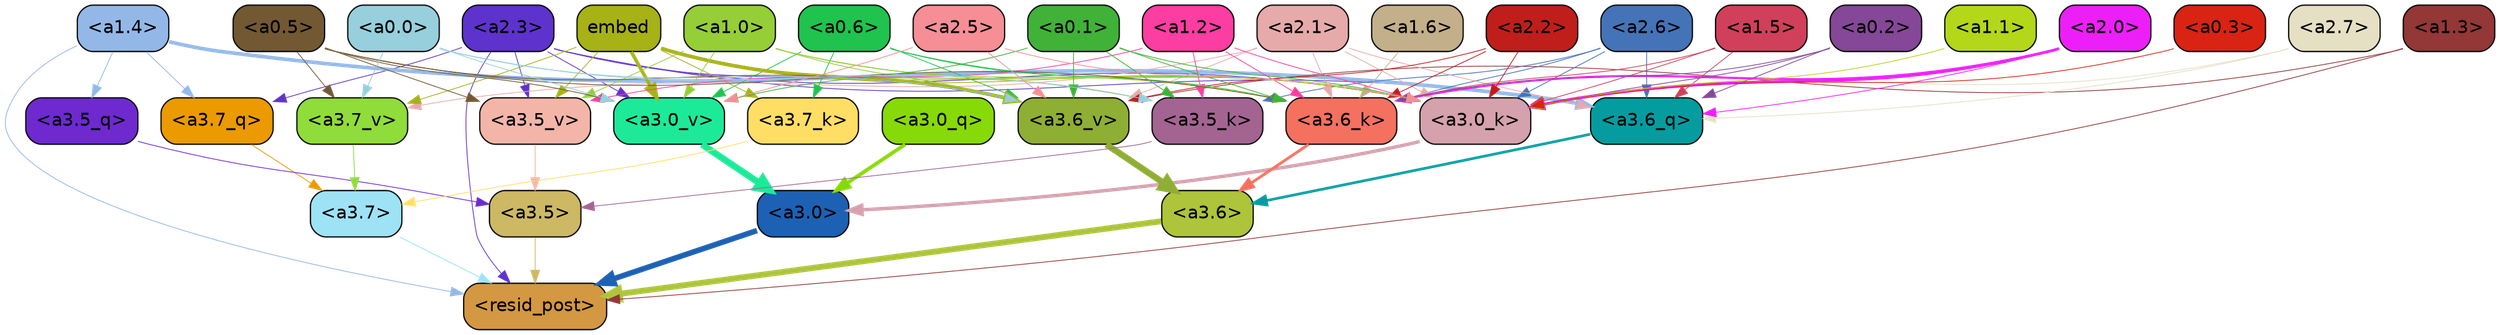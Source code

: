 strict digraph "" {
	graph [bgcolor=transparent,
		layout=dot,
		overlap=false,
		splines=true
	];
	"<a3.7>"	[color=black,
		fillcolor="#9ee2f6",
		fontname=Helvetica,
		shape=box,
		style="filled, rounded"];
	"<resid_post>"	[color=black,
		fillcolor="#d39841",
		fontname=Helvetica,
		shape=box,
		style="filled, rounded"];
	"<a3.7>" -> "<resid_post>"	[color="#9ee2f6",
		penwidth=0.6239100098609924];
	"<a3.6>"	[color=black,
		fillcolor="#aec43a",
		fontname=Helvetica,
		shape=box,
		style="filled, rounded"];
	"<a3.6>" -> "<resid_post>"	[color="#aec43a",
		penwidth=4.569062113761902];
	"<a3.5>"	[color=black,
		fillcolor="#cdb864",
		fontname=Helvetica,
		shape=box,
		style="filled, rounded"];
	"<a3.5>" -> "<resid_post>"	[color="#cdb864",
		penwidth=0.6];
	"<a3.0>"	[color=black,
		fillcolor="#1c61b4",
		fontname=Helvetica,
		shape=box,
		style="filled, rounded"];
	"<a3.0>" -> "<resid_post>"	[color="#1c61b4",
		penwidth=4.283544182777405];
	"<a2.3>"	[color=black,
		fillcolor="#5e32cc",
		fontname=Helvetica,
		shape=box,
		style="filled, rounded"];
	"<a2.3>" -> "<resid_post>"	[color="#5e32cc",
		penwidth=0.6];
	"<a3.7_q>"	[color=black,
		fillcolor="#eb9a00",
		fontname=Helvetica,
		shape=box,
		style="filled, rounded"];
	"<a2.3>" -> "<a3.7_q>"	[color="#5e32cc",
		penwidth=0.6];
	"<a3.6_q>"	[color=black,
		fillcolor="#059ca0",
		fontname=Helvetica,
		shape=box,
		style="filled, rounded"];
	"<a2.3>" -> "<a3.6_q>"	[color="#5e32cc",
		penwidth=0.6];
	"<a3.0_k>"	[color=black,
		fillcolor="#d5a1ad",
		fontname=Helvetica,
		shape=box,
		style="filled, rounded"];
	"<a2.3>" -> "<a3.0_k>"	[color="#5e32cc",
		penwidth=0.6];
	"<a3.6_v>"	[color=black,
		fillcolor="#8fae34",
		fontname=Helvetica,
		shape=box,
		style="filled, rounded"];
	"<a2.3>" -> "<a3.6_v>"	[color="#5e32cc",
		penwidth=0.6];
	"<a3.5_v>"	[color=black,
		fillcolor="#f4b5a9",
		fontname=Helvetica,
		shape=box,
		style="filled, rounded"];
	"<a2.3>" -> "<a3.5_v>"	[color="#5e32cc",
		penwidth=0.6];
	"<a3.0_v>"	[color=black,
		fillcolor="#1dea99",
		fontname=Helvetica,
		shape=box,
		style="filled, rounded"];
	"<a2.3>" -> "<a3.0_v>"	[color="#5e32cc",
		penwidth=0.6];
	"<a1.4>"	[color=black,
		fillcolor="#93b8e8",
		fontname=Helvetica,
		shape=box,
		style="filled, rounded"];
	"<a1.4>" -> "<resid_post>"	[color="#93b8e8",
		penwidth=0.6];
	"<a1.4>" -> "<a3.7_q>"	[color="#93b8e8",
		penwidth=0.6];
	"<a1.4>" -> "<a3.6_q>"	[color="#93b8e8",
		penwidth=2.7934007048606873];
	"<a3.5_q>"	[color=black,
		fillcolor="#6e29cf",
		fontname=Helvetica,
		shape=box,
		style="filled, rounded"];
	"<a1.4>" -> "<a3.5_q>"	[color="#93b8e8",
		penwidth=0.6];
	"<a1.3>"	[color=black,
		fillcolor="#933737",
		fontname=Helvetica,
		shape=box,
		style="filled, rounded"];
	"<a1.3>" -> "<resid_post>"	[color="#933737",
		penwidth=0.6];
	"<a1.3>" -> "<a3.6_v>"	[color="#933737",
		penwidth=0.6];
	"<a3.7_q>" -> "<a3.7>"	[color="#eb9a00",
		penwidth=0.6];
	"<a3.6_q>" -> "<a3.6>"	[color="#059ca0",
		penwidth=2.0347584784030914];
	"<a3.5_q>" -> "<a3.5>"	[color="#6e29cf",
		penwidth=0.6];
	"<a3.0_q>"	[color=black,
		fillcolor="#88d908",
		fontname=Helvetica,
		shape=box,
		style="filled, rounded"];
	"<a3.0_q>" -> "<a3.0>"	[color="#88d908",
		penwidth=2.8635367155075073];
	"<a3.7_k>"	[color=black,
		fillcolor="#ffde66",
		fontname=Helvetica,
		shape=box,
		style="filled, rounded"];
	"<a3.7_k>" -> "<a3.7>"	[color="#ffde66",
		penwidth=0.6];
	"<a3.6_k>"	[color=black,
		fillcolor="#f47160",
		fontname=Helvetica,
		shape=box,
		style="filled, rounded"];
	"<a3.6_k>" -> "<a3.6>"	[color="#f47160",
		penwidth=2.1760786175727844];
	"<a3.5_k>"	[color=black,
		fillcolor="#a46492",
		fontname=Helvetica,
		shape=box,
		style="filled, rounded"];
	"<a3.5_k>" -> "<a3.5>"	[color="#a46492",
		penwidth=0.6];
	"<a3.0_k>" -> "<a3.0>"	[color="#d5a1ad",
		penwidth=2.632905662059784];
	"<a3.7_v>"	[color=black,
		fillcolor="#90dc3b",
		fontname=Helvetica,
		shape=box,
		style="filled, rounded"];
	"<a3.7_v>" -> "<a3.7>"	[color="#90dc3b",
		penwidth=0.6];
	"<a3.6_v>" -> "<a3.6>"	[color="#8fae34",
		penwidth=4.981305837631226];
	"<a3.5_v>" -> "<a3.5>"	[color="#f4b5a9",
		penwidth=0.6];
	"<a3.0_v>" -> "<a3.0>"	[color="#1dea99",
		penwidth=5.168330669403076];
	"<a2.7>"	[color=black,
		fillcolor="#e5e0c3",
		fontname=Helvetica,
		shape=box,
		style="filled, rounded"];
	"<a2.7>" -> "<a3.6_q>"	[color="#e5e0c3",
		penwidth=0.6];
	"<a2.7>" -> "<a3.0_k>"	[color="#e5e0c3",
		penwidth=0.6];
	"<a2.6>"	[color=black,
		fillcolor="#4573b7",
		fontname=Helvetica,
		shape=box,
		style="filled, rounded"];
	"<a2.6>" -> "<a3.6_q>"	[color="#4573b7",
		penwidth=0.6];
	"<a2.6>" -> "<a3.6_k>"	[color="#4573b7",
		penwidth=0.6];
	"<a2.6>" -> "<a3.5_k>"	[color="#4573b7",
		penwidth=0.6];
	"<a2.6>" -> "<a3.0_k>"	[color="#4573b7",
		penwidth=0.6];
	"<a2.1>"	[color=black,
		fillcolor="#e7aaab",
		fontname=Helvetica,
		shape=box,
		style="filled, rounded"];
	"<a2.1>" -> "<a3.6_q>"	[color="#e7aaab",
		penwidth=0.6];
	"<a2.1>" -> "<a3.6_k>"	[color="#e7aaab",
		penwidth=0.6];
	"<a2.1>" -> "<a3.0_k>"	[color="#e7aaab",
		penwidth=0.6];
	"<a2.1>" -> "<a3.7_v>"	[color="#e7aaab",
		penwidth=0.6];
	"<a2.1>" -> "<a3.6_v>"	[color="#e7aaab",
		penwidth=0.6];
	"<a2.0>"	[color=black,
		fillcolor="#ed1ff8",
		fontname=Helvetica,
		shape=box,
		style="filled, rounded"];
	"<a2.0>" -> "<a3.6_q>"	[color="#ed1ff8",
		penwidth=0.6];
	"<a2.0>" -> "<a3.6_k>"	[color="#ed1ff8",
		penwidth=1.6382827460765839];
	"<a2.0>" -> "<a3.0_k>"	[color="#ed1ff8",
		penwidth=2.161143198609352];
	"<a1.5>"	[color=black,
		fillcolor="#d0405a",
		fontname=Helvetica,
		shape=box,
		style="filled, rounded"];
	"<a1.5>" -> "<a3.6_q>"	[color="#d0405a",
		penwidth=0.6];
	"<a1.5>" -> "<a3.6_k>"	[color="#d0405a",
		penwidth=0.6];
	"<a1.5>" -> "<a3.0_k>"	[color="#d0405a",
		penwidth=0.6];
	"<a0.2>"	[color=black,
		fillcolor="#854797",
		fontname=Helvetica,
		shape=box,
		style="filled, rounded"];
	"<a0.2>" -> "<a3.6_q>"	[color="#854797",
		penwidth=0.6];
	"<a0.2>" -> "<a3.6_k>"	[color="#854797",
		penwidth=0.6];
	"<a0.2>" -> "<a3.0_k>"	[color="#854797",
		penwidth=0.6];
	"<a0.6>"	[color=black,
		fillcolor="#1fc34d",
		fontname=Helvetica,
		shape=box,
		style="filled, rounded"];
	"<a0.6>" -> "<a3.7_k>"	[color="#1fc34d",
		penwidth=0.6];
	"<a0.6>" -> "<a3.6_k>"	[color="#1fc34d",
		penwidth=0.6];
	"<a0.6>" -> "<a3.0_k>"	[color="#1fc34d",
		penwidth=0.6];
	"<a0.6>" -> "<a3.6_v>"	[color="#1fc34d",
		penwidth=0.6];
	"<a0.6>" -> "<a3.0_v>"	[color="#1fc34d",
		penwidth=0.6];
	embed	[color=black,
		fillcolor="#a6b216",
		fontname=Helvetica,
		shape=box,
		style="filled, rounded"];
	embed -> "<a3.7_k>"	[color="#a6b216",
		penwidth=0.6];
	embed -> "<a3.6_k>"	[color="#a6b216",
		penwidth=0.6];
	embed -> "<a3.5_k>"	[color="#a6b216",
		penwidth=0.6];
	embed -> "<a3.0_k>"	[color="#a6b216",
		penwidth=0.6];
	embed -> "<a3.7_v>"	[color="#a6b216",
		penwidth=0.6];
	embed -> "<a3.6_v>"	[color="#a6b216",
		penwidth=2.7825746536254883];
	embed -> "<a3.5_v>"	[color="#a6b216",
		penwidth=0.6];
	embed -> "<a3.0_v>"	[color="#a6b216",
		penwidth=2.6950180530548096];
	"<a2.2>"	[color=black,
		fillcolor="#c01e1b",
		fontname=Helvetica,
		shape=box,
		style="filled, rounded"];
	"<a2.2>" -> "<a3.6_k>"	[color="#c01e1b",
		penwidth=0.6];
	"<a2.2>" -> "<a3.0_k>"	[color="#c01e1b",
		penwidth=0.6];
	"<a2.2>" -> "<a3.6_v>"	[color="#c01e1b",
		penwidth=0.6];
	"<a1.6>"	[color=black,
		fillcolor="#c3af89",
		fontname=Helvetica,
		shape=box,
		style="filled, rounded"];
	"<a1.6>" -> "<a3.6_k>"	[color="#c3af89",
		penwidth=0.6];
	"<a1.2>"	[color=black,
		fillcolor="#fc3da2",
		fontname=Helvetica,
		shape=box,
		style="filled, rounded"];
	"<a1.2>" -> "<a3.6_k>"	[color="#fc3da2",
		penwidth=0.6];
	"<a1.2>" -> "<a3.5_k>"	[color="#fc3da2",
		penwidth=0.6];
	"<a1.2>" -> "<a3.0_k>"	[color="#fc3da2",
		penwidth=0.6];
	"<a1.2>" -> "<a3.5_v>"	[color="#fc3da2",
		penwidth=0.6];
	"<a1.0>"	[color=black,
		fillcolor="#96ce38",
		fontname=Helvetica,
		shape=box,
		style="filled, rounded"];
	"<a1.0>" -> "<a3.6_k>"	[color="#96ce38",
		penwidth=0.6];
	"<a1.0>" -> "<a3.0_k>"	[color="#96ce38",
		penwidth=0.6];
	"<a1.0>" -> "<a3.6_v>"	[color="#96ce38",
		penwidth=0.6];
	"<a1.0>" -> "<a3.5_v>"	[color="#96ce38",
		penwidth=0.6];
	"<a1.0>" -> "<a3.0_v>"	[color="#96ce38",
		penwidth=0.6];
	"<a0.5>"	[color=black,
		fillcolor="#725833",
		fontname=Helvetica,
		shape=box,
		style="filled, rounded"];
	"<a0.5>" -> "<a3.6_k>"	[color="#725833",
		penwidth=0.6];
	"<a0.5>" -> "<a3.7_v>"	[color="#725833",
		penwidth=0.6];
	"<a0.5>" -> "<a3.6_v>"	[color="#725833",
		penwidth=0.6];
	"<a0.5>" -> "<a3.5_v>"	[color="#725833",
		penwidth=0.6];
	"<a0.5>" -> "<a3.0_v>"	[color="#725833",
		penwidth=0.6];
	"<a0.1>"	[color=black,
		fillcolor="#40b238",
		fontname=Helvetica,
		shape=box,
		style="filled, rounded"];
	"<a0.1>" -> "<a3.6_k>"	[color="#40b238",
		penwidth=0.6];
	"<a0.1>" -> "<a3.5_k>"	[color="#40b238",
		penwidth=0.6];
	"<a0.1>" -> "<a3.0_k>"	[color="#40b238",
		penwidth=0.6];
	"<a0.1>" -> "<a3.6_v>"	[color="#40b238",
		penwidth=0.6];
	"<a0.1>" -> "<a3.0_v>"	[color="#40b238",
		penwidth=0.6];
	"<a0.0>"	[color=black,
		fillcolor="#97cfdd",
		fontname=Helvetica,
		shape=box,
		style="filled, rounded"];
	"<a0.0>" -> "<a3.5_k>"	[color="#97cfdd",
		penwidth=0.6];
	"<a0.0>" -> "<a3.7_v>"	[color="#97cfdd",
		penwidth=0.6];
	"<a0.0>" -> "<a3.6_v>"	[color="#97cfdd",
		penwidth=0.6];
	"<a0.0>" -> "<a3.0_v>"	[color="#97cfdd",
		penwidth=0.6];
	"<a2.5>"	[color=black,
		fillcolor="#f68e96",
		fontname=Helvetica,
		shape=box,
		style="filled, rounded"];
	"<a2.5>" -> "<a3.0_k>"	[color="#f68e96",
		penwidth=0.6];
	"<a2.5>" -> "<a3.6_v>"	[color="#f68e96",
		penwidth=0.6];
	"<a2.5>" -> "<a3.0_v>"	[color="#f68e96",
		penwidth=0.6];
	"<a1.1>"	[color=black,
		fillcolor="#b4d719",
		fontname=Helvetica,
		shape=box,
		style="filled, rounded"];
	"<a1.1>" -> "<a3.0_k>"	[color="#b4d719",
		penwidth=0.6];
	"<a0.3>"	[color=black,
		fillcolor="#d92313",
		fontname=Helvetica,
		shape=box,
		style="filled, rounded"];
	"<a0.3>" -> "<a3.0_k>"	[color="#d92313",
		penwidth=0.6];
}
